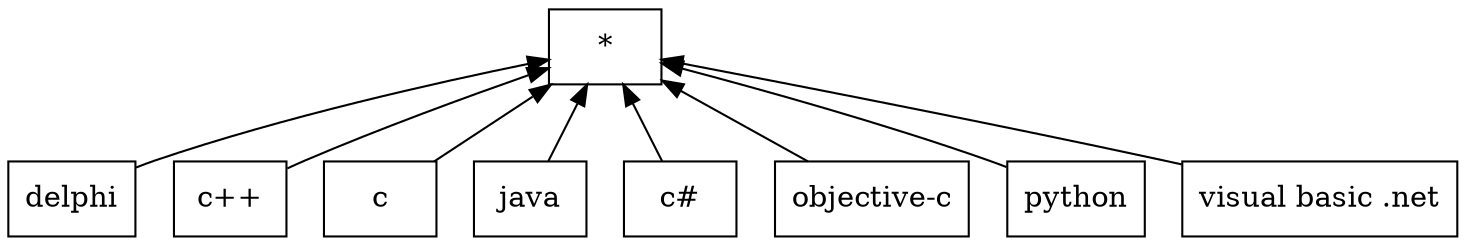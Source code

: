 digraph G { 
 rankdir=BT;
 subgraph ba { 
1 [shape=record,label="{delphi}"];
2 [shape=record,label="{c++}"];
3 [shape=record,label="{c}"];
4 [shape=record,label="{java}"];
5 [shape=record,label="{c#}"];
6 [shape=record,label="{objective-c}"];
7 [shape=record,label="{python}"];
8 [shape=record,label="{*}"];
9 [shape=record,label="{visual basic .net}"];
1 -> 8
2 -> 8
3 -> 8
4 -> 8
5 -> 8
6 -> 8
7 -> 8
9 -> 8
}}